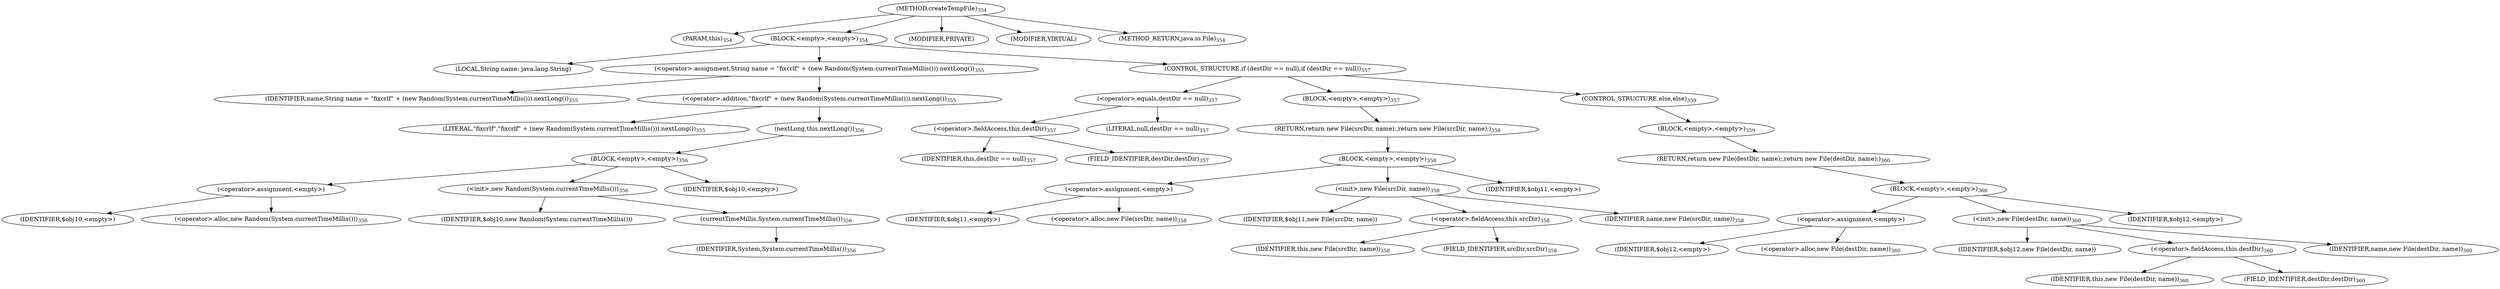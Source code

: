 digraph "createTempFile" {  
"856" [label = <(METHOD,createTempFile)<SUB>354</SUB>> ]
"857" [label = <(PARAM,this)<SUB>354</SUB>> ]
"858" [label = <(BLOCK,&lt;empty&gt;,&lt;empty&gt;)<SUB>354</SUB>> ]
"859" [label = <(LOCAL,String name: java.lang.String)> ]
"860" [label = <(&lt;operator&gt;.assignment,String name = &quot;fixcrlf&quot; + (new Random(System.currentTimeMillis())).nextLong())<SUB>355</SUB>> ]
"861" [label = <(IDENTIFIER,name,String name = &quot;fixcrlf&quot; + (new Random(System.currentTimeMillis())).nextLong())<SUB>355</SUB>> ]
"862" [label = <(&lt;operator&gt;.addition,&quot;fixcrlf&quot; + (new Random(System.currentTimeMillis())).nextLong())<SUB>355</SUB>> ]
"863" [label = <(LITERAL,&quot;fixcrlf&quot;,&quot;fixcrlf&quot; + (new Random(System.currentTimeMillis())).nextLong())<SUB>355</SUB>> ]
"864" [label = <(nextLong,this.nextLong())<SUB>356</SUB>> ]
"865" [label = <(BLOCK,&lt;empty&gt;,&lt;empty&gt;)<SUB>356</SUB>> ]
"866" [label = <(&lt;operator&gt;.assignment,&lt;empty&gt;)> ]
"867" [label = <(IDENTIFIER,$obj10,&lt;empty&gt;)> ]
"868" [label = <(&lt;operator&gt;.alloc,new Random(System.currentTimeMillis()))<SUB>356</SUB>> ]
"869" [label = <(&lt;init&gt;,new Random(System.currentTimeMillis()))<SUB>356</SUB>> ]
"870" [label = <(IDENTIFIER,$obj10,new Random(System.currentTimeMillis()))> ]
"871" [label = <(currentTimeMillis,System.currentTimeMillis())<SUB>356</SUB>> ]
"872" [label = <(IDENTIFIER,System,System.currentTimeMillis())<SUB>356</SUB>> ]
"873" [label = <(IDENTIFIER,$obj10,&lt;empty&gt;)> ]
"874" [label = <(CONTROL_STRUCTURE,if (destDir == null),if (destDir == null))<SUB>357</SUB>> ]
"875" [label = <(&lt;operator&gt;.equals,destDir == null)<SUB>357</SUB>> ]
"876" [label = <(&lt;operator&gt;.fieldAccess,this.destDir)<SUB>357</SUB>> ]
"877" [label = <(IDENTIFIER,this,destDir == null)<SUB>357</SUB>> ]
"878" [label = <(FIELD_IDENTIFIER,destDir,destDir)<SUB>357</SUB>> ]
"879" [label = <(LITERAL,null,destDir == null)<SUB>357</SUB>> ]
"880" [label = <(BLOCK,&lt;empty&gt;,&lt;empty&gt;)<SUB>357</SUB>> ]
"881" [label = <(RETURN,return new File(srcDir, name);,return new File(srcDir, name);)<SUB>358</SUB>> ]
"882" [label = <(BLOCK,&lt;empty&gt;,&lt;empty&gt;)<SUB>358</SUB>> ]
"883" [label = <(&lt;operator&gt;.assignment,&lt;empty&gt;)> ]
"884" [label = <(IDENTIFIER,$obj11,&lt;empty&gt;)> ]
"885" [label = <(&lt;operator&gt;.alloc,new File(srcDir, name))<SUB>358</SUB>> ]
"886" [label = <(&lt;init&gt;,new File(srcDir, name))<SUB>358</SUB>> ]
"887" [label = <(IDENTIFIER,$obj11,new File(srcDir, name))> ]
"888" [label = <(&lt;operator&gt;.fieldAccess,this.srcDir)<SUB>358</SUB>> ]
"889" [label = <(IDENTIFIER,this,new File(srcDir, name))<SUB>358</SUB>> ]
"890" [label = <(FIELD_IDENTIFIER,srcDir,srcDir)<SUB>358</SUB>> ]
"891" [label = <(IDENTIFIER,name,new File(srcDir, name))<SUB>358</SUB>> ]
"892" [label = <(IDENTIFIER,$obj11,&lt;empty&gt;)> ]
"893" [label = <(CONTROL_STRUCTURE,else,else)<SUB>359</SUB>> ]
"894" [label = <(BLOCK,&lt;empty&gt;,&lt;empty&gt;)<SUB>359</SUB>> ]
"895" [label = <(RETURN,return new File(destDir, name);,return new File(destDir, name);)<SUB>360</SUB>> ]
"896" [label = <(BLOCK,&lt;empty&gt;,&lt;empty&gt;)<SUB>360</SUB>> ]
"897" [label = <(&lt;operator&gt;.assignment,&lt;empty&gt;)> ]
"898" [label = <(IDENTIFIER,$obj12,&lt;empty&gt;)> ]
"899" [label = <(&lt;operator&gt;.alloc,new File(destDir, name))<SUB>360</SUB>> ]
"900" [label = <(&lt;init&gt;,new File(destDir, name))<SUB>360</SUB>> ]
"901" [label = <(IDENTIFIER,$obj12,new File(destDir, name))> ]
"902" [label = <(&lt;operator&gt;.fieldAccess,this.destDir)<SUB>360</SUB>> ]
"903" [label = <(IDENTIFIER,this,new File(destDir, name))<SUB>360</SUB>> ]
"904" [label = <(FIELD_IDENTIFIER,destDir,destDir)<SUB>360</SUB>> ]
"905" [label = <(IDENTIFIER,name,new File(destDir, name))<SUB>360</SUB>> ]
"906" [label = <(IDENTIFIER,$obj12,&lt;empty&gt;)> ]
"907" [label = <(MODIFIER,PRIVATE)> ]
"908" [label = <(MODIFIER,VIRTUAL)> ]
"909" [label = <(METHOD_RETURN,java.io.File)<SUB>354</SUB>> ]
  "856" -> "857" 
  "856" -> "858" 
  "856" -> "907" 
  "856" -> "908" 
  "856" -> "909" 
  "858" -> "859" 
  "858" -> "860" 
  "858" -> "874" 
  "860" -> "861" 
  "860" -> "862" 
  "862" -> "863" 
  "862" -> "864" 
  "864" -> "865" 
  "865" -> "866" 
  "865" -> "869" 
  "865" -> "873" 
  "866" -> "867" 
  "866" -> "868" 
  "869" -> "870" 
  "869" -> "871" 
  "871" -> "872" 
  "874" -> "875" 
  "874" -> "880" 
  "874" -> "893" 
  "875" -> "876" 
  "875" -> "879" 
  "876" -> "877" 
  "876" -> "878" 
  "880" -> "881" 
  "881" -> "882" 
  "882" -> "883" 
  "882" -> "886" 
  "882" -> "892" 
  "883" -> "884" 
  "883" -> "885" 
  "886" -> "887" 
  "886" -> "888" 
  "886" -> "891" 
  "888" -> "889" 
  "888" -> "890" 
  "893" -> "894" 
  "894" -> "895" 
  "895" -> "896" 
  "896" -> "897" 
  "896" -> "900" 
  "896" -> "906" 
  "897" -> "898" 
  "897" -> "899" 
  "900" -> "901" 
  "900" -> "902" 
  "900" -> "905" 
  "902" -> "903" 
  "902" -> "904" 
}

